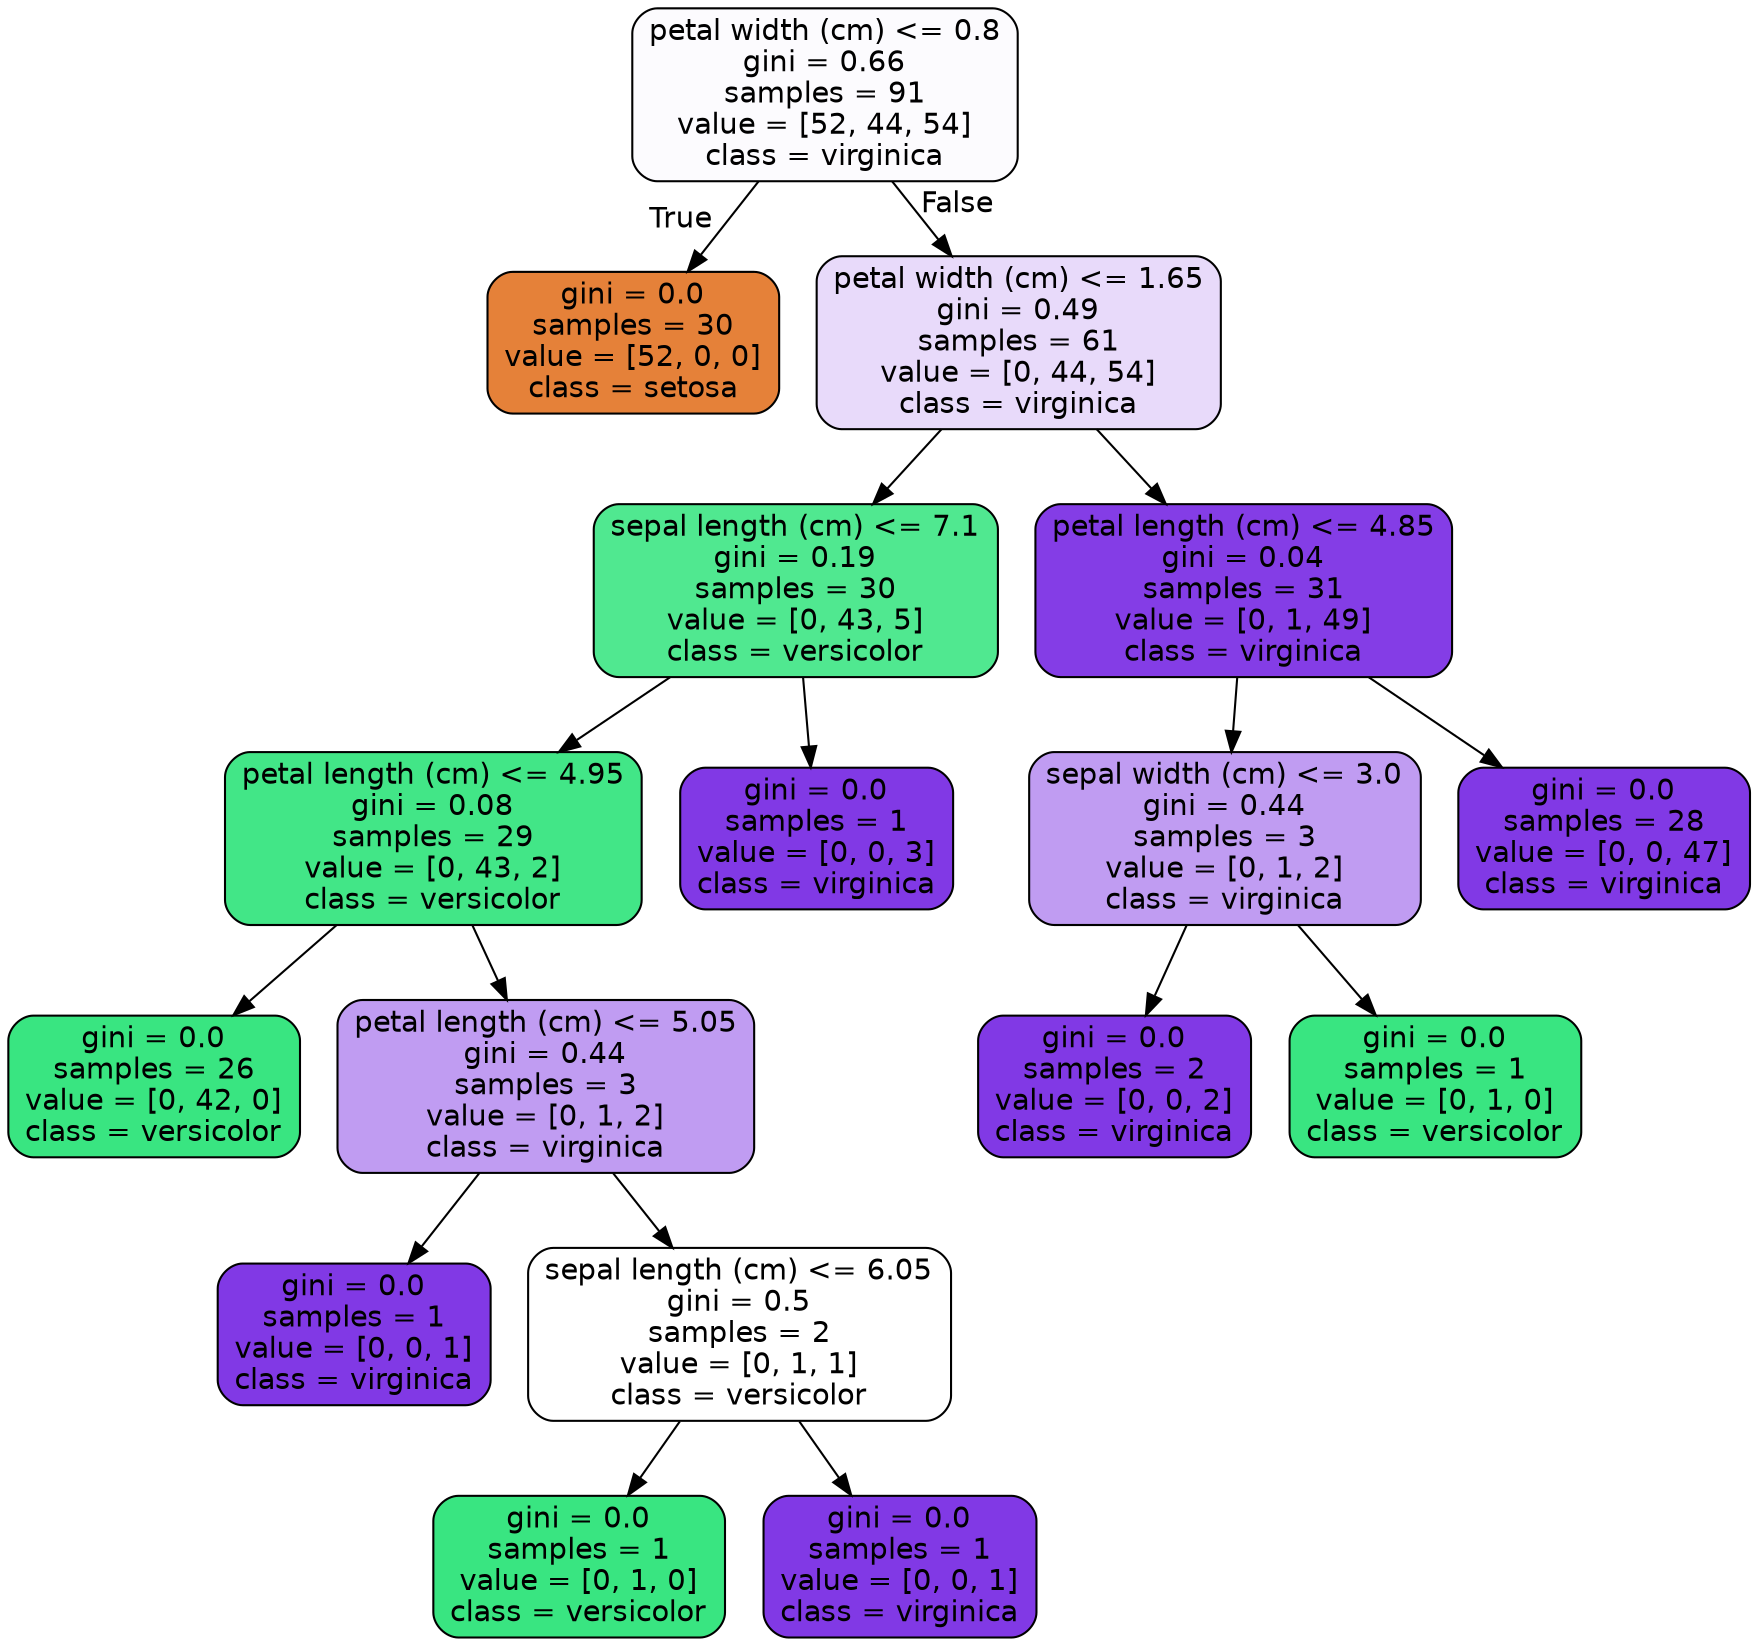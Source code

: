digraph Tree {
node [shape=box, style="filled, rounded", color="black", fontname=helvetica] ;
edge [fontname=helvetica] ;
0 [label="petal width (cm) <= 0.8\ngini = 0.66\nsamples = 91\nvalue = [52, 44, 54]\nclass = virginica", fillcolor="#fcfbfe"] ;
1 [label="gini = 0.0\nsamples = 30\nvalue = [52, 0, 0]\nclass = setosa", fillcolor="#e58139"] ;
0 -> 1 [labeldistance=2.5, labelangle=45, headlabel="True"] ;
2 [label="petal width (cm) <= 1.65\ngini = 0.49\nsamples = 61\nvalue = [0, 44, 54]\nclass = virginica", fillcolor="#e8dafa"] ;
0 -> 2 [labeldistance=2.5, labelangle=-45, headlabel="False"] ;
3 [label="sepal length (cm) <= 7.1\ngini = 0.19\nsamples = 30\nvalue = [0, 43, 5]\nclass = versicolor", fillcolor="#50e890"] ;
2 -> 3 ;
4 [label="petal length (cm) <= 4.95\ngini = 0.08\nsamples = 29\nvalue = [0, 43, 2]\nclass = versicolor", fillcolor="#42e687"] ;
3 -> 4 ;
5 [label="gini = 0.0\nsamples = 26\nvalue = [0, 42, 0]\nclass = versicolor", fillcolor="#39e581"] ;
4 -> 5 ;
6 [label="petal length (cm) <= 5.05\ngini = 0.44\nsamples = 3\nvalue = [0, 1, 2]\nclass = virginica", fillcolor="#c09cf2"] ;
4 -> 6 ;
7 [label="gini = 0.0\nsamples = 1\nvalue = [0, 0, 1]\nclass = virginica", fillcolor="#8139e5"] ;
6 -> 7 ;
8 [label="sepal length (cm) <= 6.05\ngini = 0.5\nsamples = 2\nvalue = [0, 1, 1]\nclass = versicolor", fillcolor="#ffffff"] ;
6 -> 8 ;
9 [label="gini = 0.0\nsamples = 1\nvalue = [0, 1, 0]\nclass = versicolor", fillcolor="#39e581"] ;
8 -> 9 ;
10 [label="gini = 0.0\nsamples = 1\nvalue = [0, 0, 1]\nclass = virginica", fillcolor="#8139e5"] ;
8 -> 10 ;
11 [label="gini = 0.0\nsamples = 1\nvalue = [0, 0, 3]\nclass = virginica", fillcolor="#8139e5"] ;
3 -> 11 ;
12 [label="petal length (cm) <= 4.85\ngini = 0.04\nsamples = 31\nvalue = [0, 1, 49]\nclass = virginica", fillcolor="#843de6"] ;
2 -> 12 ;
13 [label="sepal width (cm) <= 3.0\ngini = 0.44\nsamples = 3\nvalue = [0, 1, 2]\nclass = virginica", fillcolor="#c09cf2"] ;
12 -> 13 ;
14 [label="gini = 0.0\nsamples = 2\nvalue = [0, 0, 2]\nclass = virginica", fillcolor="#8139e5"] ;
13 -> 14 ;
15 [label="gini = 0.0\nsamples = 1\nvalue = [0, 1, 0]\nclass = versicolor", fillcolor="#39e581"] ;
13 -> 15 ;
16 [label="gini = 0.0\nsamples = 28\nvalue = [0, 0, 47]\nclass = virginica", fillcolor="#8139e5"] ;
12 -> 16 ;
}
